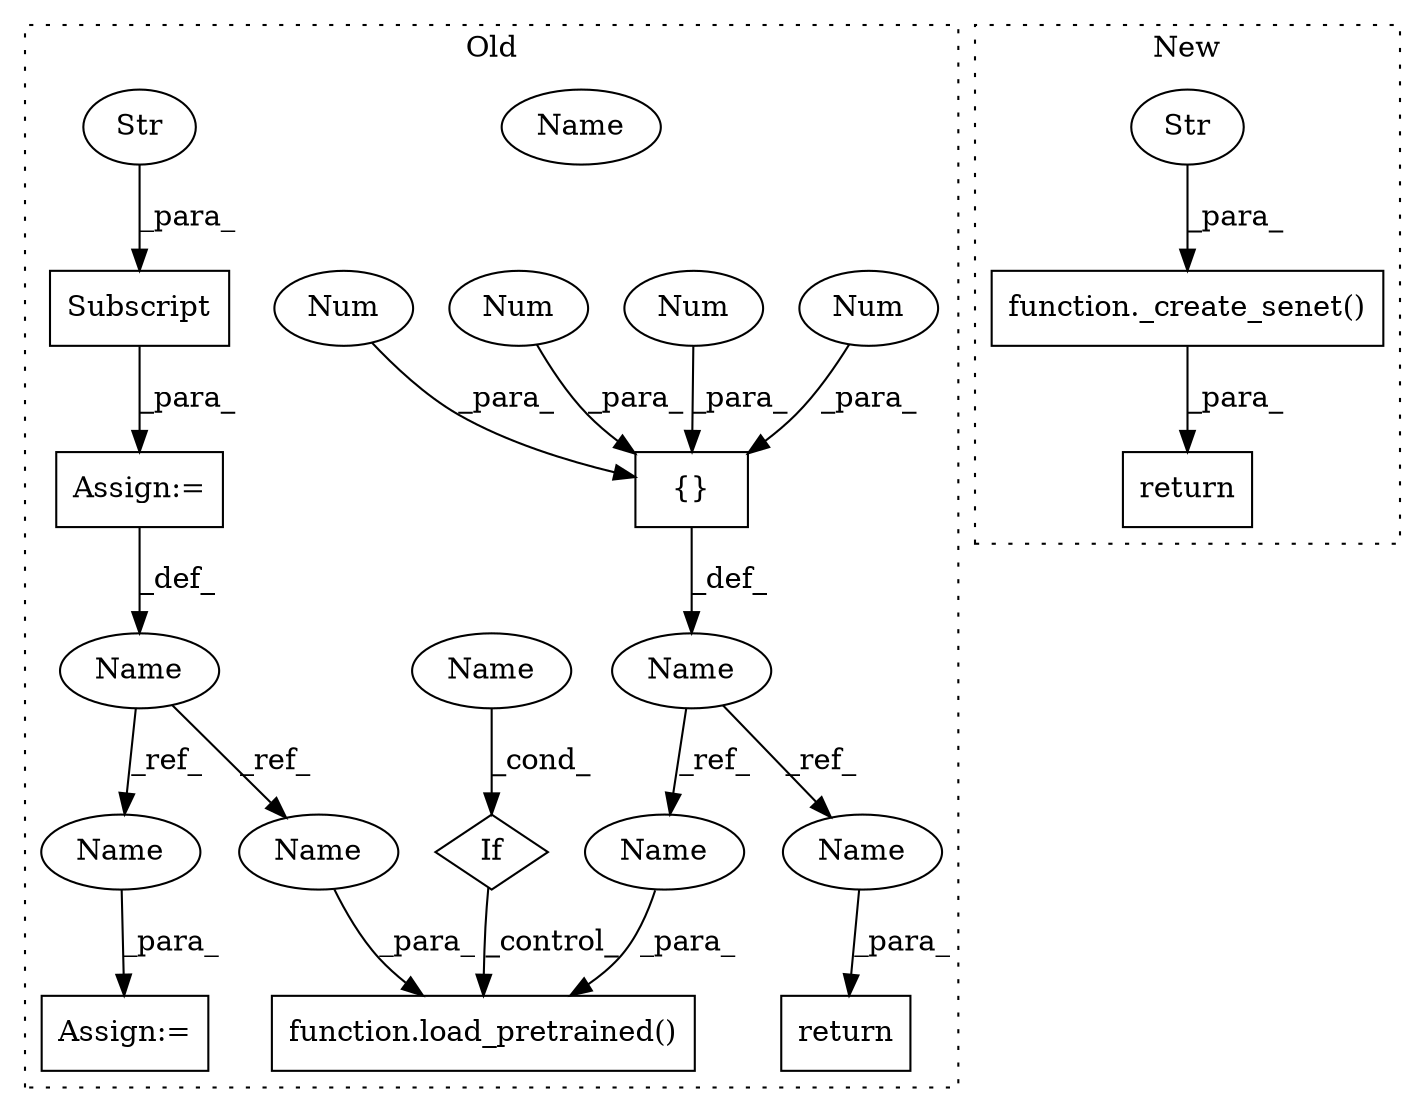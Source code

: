 digraph G {
subgraph cluster0 {
1 [label="function.load_pretrained()" a="75" s="18981,19038" l="16,1" shape="box"];
3 [label="If" a="96" s="18958" l="3" shape="diamond"];
4 [label="{}" a="59" s="18693,18704" l="1,0" shape="box"];
6 [label="Name" a="87" s="18606" l="11" shape="ellipse"];
7 [label="Assign:=" a="68" s="18939" l="3" shape="box"];
8 [label="Name" a="87" s="18961" l="10" shape="ellipse"];
9 [label="Name" a="87" s="18658" l="5" shape="ellipse"];
10 [label="return" a="93" s="19044" l="7" shape="box"];
11 [label="Num" a="76" s="18700" l="1" shape="ellipse"];
12 [label="Num" a="76" s="18694" l="1" shape="ellipse"];
13 [label="Num" a="76" s="18703" l="1" shape="ellipse"];
14 [label="Num" a="76" s="18697" l="1" shape="ellipse"];
15 [label="Assign:=" a="68" s="18617" l="3" shape="box"];
16 [label="Subscript" a="63" s="18620,0" l="33,0" shape="box"];
17 [label="Str" a="66" s="18633" l="19" shape="ellipse"];
19 [label="Name" a="87" s="19004" l="11" shape="ellipse"];
20 [label="Name" a="87" s="18942" l="11" shape="ellipse"];
21 [label="Name" a="87" s="18961" l="10" shape="ellipse"];
22 [label="Name" a="87" s="19051" l="5" shape="ellipse"];
23 [label="Name" a="87" s="18997" l="5" shape="ellipse"];
label = "Old";
style="dotted";
}
subgraph cluster1 {
2 [label="function._create_senet()" a="75" s="17509,17554" l="14,15" shape="box"];
5 [label="Str" a="66" s="17523" l="19" shape="ellipse"];
18 [label="return" a="93" s="17502" l="7" shape="box"];
label = "New";
style="dotted";
}
2 -> 18 [label="_para_"];
3 -> 1 [label="_control_"];
4 -> 9 [label="_def_"];
5 -> 2 [label="_para_"];
6 -> 20 [label="_ref_"];
6 -> 19 [label="_ref_"];
9 -> 22 [label="_ref_"];
9 -> 23 [label="_ref_"];
11 -> 4 [label="_para_"];
12 -> 4 [label="_para_"];
13 -> 4 [label="_para_"];
14 -> 4 [label="_para_"];
15 -> 6 [label="_def_"];
16 -> 15 [label="_para_"];
17 -> 16 [label="_para_"];
19 -> 1 [label="_para_"];
20 -> 7 [label="_para_"];
21 -> 3 [label="_cond_"];
22 -> 10 [label="_para_"];
23 -> 1 [label="_para_"];
}